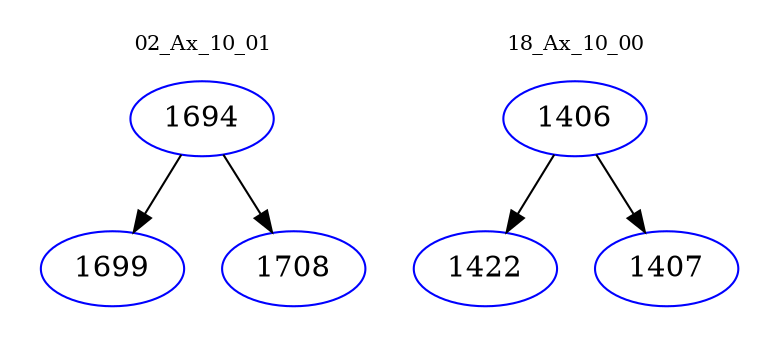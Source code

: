 digraph{
subgraph cluster_0 {
color = white
label = "02_Ax_10_01";
fontsize=10;
T0_1694 [label="1694", color="blue"]
T0_1694 -> T0_1699 [color="black"]
T0_1699 [label="1699", color="blue"]
T0_1694 -> T0_1708 [color="black"]
T0_1708 [label="1708", color="blue"]
}
subgraph cluster_1 {
color = white
label = "18_Ax_10_00";
fontsize=10;
T1_1406 [label="1406", color="blue"]
T1_1406 -> T1_1422 [color="black"]
T1_1422 [label="1422", color="blue"]
T1_1406 -> T1_1407 [color="black"]
T1_1407 [label="1407", color="blue"]
}
}
